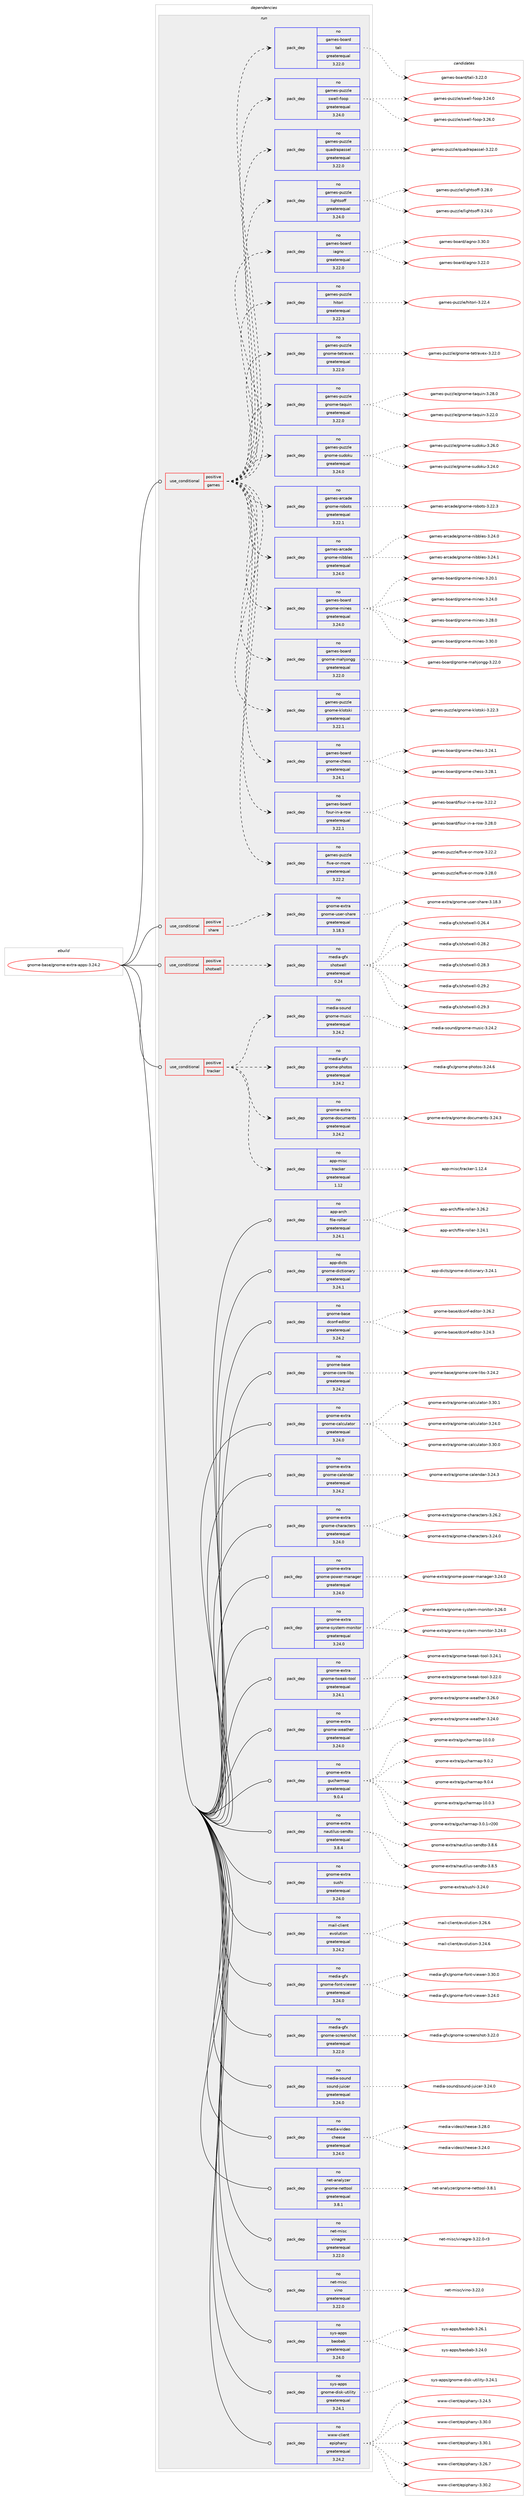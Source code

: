 digraph prolog {

# *************
# Graph options
# *************

newrank=true;
concentrate=true;
compound=true;
graph [rankdir=LR,fontname=Helvetica,fontsize=10,ranksep=1.5];#, ranksep=2.5, nodesep=0.2];
edge  [arrowhead=vee];
node  [fontname=Helvetica,fontsize=10];

# **********
# The ebuild
# **********

subgraph cluster_leftcol {
color=gray;
rank=same;
label=<<i>ebuild</i>>;
id [label="gnome-base/gnome-extra-apps-3.24.2", color=red, width=4, href="../gnome-base/gnome-extra-apps-3.24.2.svg"];
}

# ****************
# The dependencies
# ****************

subgraph cluster_midcol {
color=gray;
label=<<i>dependencies</i>>;
subgraph cluster_compile {
fillcolor="#eeeeee";
style=filled;
label=<<i>compile</i>>;
}
subgraph cluster_compileandrun {
fillcolor="#eeeeee";
style=filled;
label=<<i>compile and run</i>>;
}
subgraph cluster_run {
fillcolor="#eeeeee";
style=filled;
label=<<i>run</i>>;
subgraph cond564 {
dependency3950 [label=<<TABLE BORDER="0" CELLBORDER="1" CELLSPACING="0" CELLPADDING="4"><TR><TD ROWSPAN="3" CELLPADDING="10">use_conditional</TD></TR><TR><TD>positive</TD></TR><TR><TD>games</TD></TR></TABLE>>, shape=none, color=red];
subgraph pack3272 {
dependency3951 [label=<<TABLE BORDER="0" CELLBORDER="1" CELLSPACING="0" CELLPADDING="4" WIDTH="220"><TR><TD ROWSPAN="6" CELLPADDING="30">pack_dep</TD></TR><TR><TD WIDTH="110">no</TD></TR><TR><TD>games-puzzle</TD></TR><TR><TD>five-or-more</TD></TR><TR><TD>greaterequal</TD></TR><TR><TD>3.22.2</TD></TR></TABLE>>, shape=none, color=blue];
}
dependency3950:e -> dependency3951:w [weight=20,style="dashed",arrowhead="vee"];
subgraph pack3273 {
dependency3952 [label=<<TABLE BORDER="0" CELLBORDER="1" CELLSPACING="0" CELLPADDING="4" WIDTH="220"><TR><TD ROWSPAN="6" CELLPADDING="30">pack_dep</TD></TR><TR><TD WIDTH="110">no</TD></TR><TR><TD>games-board</TD></TR><TR><TD>four-in-a-row</TD></TR><TR><TD>greaterequal</TD></TR><TR><TD>3.22.1</TD></TR></TABLE>>, shape=none, color=blue];
}
dependency3950:e -> dependency3952:w [weight=20,style="dashed",arrowhead="vee"];
subgraph pack3274 {
dependency3953 [label=<<TABLE BORDER="0" CELLBORDER="1" CELLSPACING="0" CELLPADDING="4" WIDTH="220"><TR><TD ROWSPAN="6" CELLPADDING="30">pack_dep</TD></TR><TR><TD WIDTH="110">no</TD></TR><TR><TD>games-board</TD></TR><TR><TD>gnome-chess</TD></TR><TR><TD>greaterequal</TD></TR><TR><TD>3.24.1</TD></TR></TABLE>>, shape=none, color=blue];
}
dependency3950:e -> dependency3953:w [weight=20,style="dashed",arrowhead="vee"];
subgraph pack3275 {
dependency3954 [label=<<TABLE BORDER="0" CELLBORDER="1" CELLSPACING="0" CELLPADDING="4" WIDTH="220"><TR><TD ROWSPAN="6" CELLPADDING="30">pack_dep</TD></TR><TR><TD WIDTH="110">no</TD></TR><TR><TD>games-puzzle</TD></TR><TR><TD>gnome-klotski</TD></TR><TR><TD>greaterequal</TD></TR><TR><TD>3.22.1</TD></TR></TABLE>>, shape=none, color=blue];
}
dependency3950:e -> dependency3954:w [weight=20,style="dashed",arrowhead="vee"];
subgraph pack3276 {
dependency3955 [label=<<TABLE BORDER="0" CELLBORDER="1" CELLSPACING="0" CELLPADDING="4" WIDTH="220"><TR><TD ROWSPAN="6" CELLPADDING="30">pack_dep</TD></TR><TR><TD WIDTH="110">no</TD></TR><TR><TD>games-board</TD></TR><TR><TD>gnome-mahjongg</TD></TR><TR><TD>greaterequal</TD></TR><TR><TD>3.22.0</TD></TR></TABLE>>, shape=none, color=blue];
}
dependency3950:e -> dependency3955:w [weight=20,style="dashed",arrowhead="vee"];
subgraph pack3277 {
dependency3956 [label=<<TABLE BORDER="0" CELLBORDER="1" CELLSPACING="0" CELLPADDING="4" WIDTH="220"><TR><TD ROWSPAN="6" CELLPADDING="30">pack_dep</TD></TR><TR><TD WIDTH="110">no</TD></TR><TR><TD>games-board</TD></TR><TR><TD>gnome-mines</TD></TR><TR><TD>greaterequal</TD></TR><TR><TD>3.24.0</TD></TR></TABLE>>, shape=none, color=blue];
}
dependency3950:e -> dependency3956:w [weight=20,style="dashed",arrowhead="vee"];
subgraph pack3278 {
dependency3957 [label=<<TABLE BORDER="0" CELLBORDER="1" CELLSPACING="0" CELLPADDING="4" WIDTH="220"><TR><TD ROWSPAN="6" CELLPADDING="30">pack_dep</TD></TR><TR><TD WIDTH="110">no</TD></TR><TR><TD>games-arcade</TD></TR><TR><TD>gnome-nibbles</TD></TR><TR><TD>greaterequal</TD></TR><TR><TD>3.24.0</TD></TR></TABLE>>, shape=none, color=blue];
}
dependency3950:e -> dependency3957:w [weight=20,style="dashed",arrowhead="vee"];
subgraph pack3279 {
dependency3958 [label=<<TABLE BORDER="0" CELLBORDER="1" CELLSPACING="0" CELLPADDING="4" WIDTH="220"><TR><TD ROWSPAN="6" CELLPADDING="30">pack_dep</TD></TR><TR><TD WIDTH="110">no</TD></TR><TR><TD>games-arcade</TD></TR><TR><TD>gnome-robots</TD></TR><TR><TD>greaterequal</TD></TR><TR><TD>3.22.1</TD></TR></TABLE>>, shape=none, color=blue];
}
dependency3950:e -> dependency3958:w [weight=20,style="dashed",arrowhead="vee"];
subgraph pack3280 {
dependency3959 [label=<<TABLE BORDER="0" CELLBORDER="1" CELLSPACING="0" CELLPADDING="4" WIDTH="220"><TR><TD ROWSPAN="6" CELLPADDING="30">pack_dep</TD></TR><TR><TD WIDTH="110">no</TD></TR><TR><TD>games-puzzle</TD></TR><TR><TD>gnome-sudoku</TD></TR><TR><TD>greaterequal</TD></TR><TR><TD>3.24.0</TD></TR></TABLE>>, shape=none, color=blue];
}
dependency3950:e -> dependency3959:w [weight=20,style="dashed",arrowhead="vee"];
subgraph pack3281 {
dependency3960 [label=<<TABLE BORDER="0" CELLBORDER="1" CELLSPACING="0" CELLPADDING="4" WIDTH="220"><TR><TD ROWSPAN="6" CELLPADDING="30">pack_dep</TD></TR><TR><TD WIDTH="110">no</TD></TR><TR><TD>games-puzzle</TD></TR><TR><TD>gnome-taquin</TD></TR><TR><TD>greaterequal</TD></TR><TR><TD>3.22.0</TD></TR></TABLE>>, shape=none, color=blue];
}
dependency3950:e -> dependency3960:w [weight=20,style="dashed",arrowhead="vee"];
subgraph pack3282 {
dependency3961 [label=<<TABLE BORDER="0" CELLBORDER="1" CELLSPACING="0" CELLPADDING="4" WIDTH="220"><TR><TD ROWSPAN="6" CELLPADDING="30">pack_dep</TD></TR><TR><TD WIDTH="110">no</TD></TR><TR><TD>games-puzzle</TD></TR><TR><TD>gnome-tetravex</TD></TR><TR><TD>greaterequal</TD></TR><TR><TD>3.22.0</TD></TR></TABLE>>, shape=none, color=blue];
}
dependency3950:e -> dependency3961:w [weight=20,style="dashed",arrowhead="vee"];
subgraph pack3283 {
dependency3962 [label=<<TABLE BORDER="0" CELLBORDER="1" CELLSPACING="0" CELLPADDING="4" WIDTH="220"><TR><TD ROWSPAN="6" CELLPADDING="30">pack_dep</TD></TR><TR><TD WIDTH="110">no</TD></TR><TR><TD>games-puzzle</TD></TR><TR><TD>hitori</TD></TR><TR><TD>greaterequal</TD></TR><TR><TD>3.22.3</TD></TR></TABLE>>, shape=none, color=blue];
}
dependency3950:e -> dependency3962:w [weight=20,style="dashed",arrowhead="vee"];
subgraph pack3284 {
dependency3963 [label=<<TABLE BORDER="0" CELLBORDER="1" CELLSPACING="0" CELLPADDING="4" WIDTH="220"><TR><TD ROWSPAN="6" CELLPADDING="30">pack_dep</TD></TR><TR><TD WIDTH="110">no</TD></TR><TR><TD>games-board</TD></TR><TR><TD>iagno</TD></TR><TR><TD>greaterequal</TD></TR><TR><TD>3.22.0</TD></TR></TABLE>>, shape=none, color=blue];
}
dependency3950:e -> dependency3963:w [weight=20,style="dashed",arrowhead="vee"];
subgraph pack3285 {
dependency3964 [label=<<TABLE BORDER="0" CELLBORDER="1" CELLSPACING="0" CELLPADDING="4" WIDTH="220"><TR><TD ROWSPAN="6" CELLPADDING="30">pack_dep</TD></TR><TR><TD WIDTH="110">no</TD></TR><TR><TD>games-puzzle</TD></TR><TR><TD>lightsoff</TD></TR><TR><TD>greaterequal</TD></TR><TR><TD>3.24.0</TD></TR></TABLE>>, shape=none, color=blue];
}
dependency3950:e -> dependency3964:w [weight=20,style="dashed",arrowhead="vee"];
subgraph pack3286 {
dependency3965 [label=<<TABLE BORDER="0" CELLBORDER="1" CELLSPACING="0" CELLPADDING="4" WIDTH="220"><TR><TD ROWSPAN="6" CELLPADDING="30">pack_dep</TD></TR><TR><TD WIDTH="110">no</TD></TR><TR><TD>games-puzzle</TD></TR><TR><TD>quadrapassel</TD></TR><TR><TD>greaterequal</TD></TR><TR><TD>3.22.0</TD></TR></TABLE>>, shape=none, color=blue];
}
dependency3950:e -> dependency3965:w [weight=20,style="dashed",arrowhead="vee"];
subgraph pack3287 {
dependency3966 [label=<<TABLE BORDER="0" CELLBORDER="1" CELLSPACING="0" CELLPADDING="4" WIDTH="220"><TR><TD ROWSPAN="6" CELLPADDING="30">pack_dep</TD></TR><TR><TD WIDTH="110">no</TD></TR><TR><TD>games-puzzle</TD></TR><TR><TD>swell-foop</TD></TR><TR><TD>greaterequal</TD></TR><TR><TD>3.24.0</TD></TR></TABLE>>, shape=none, color=blue];
}
dependency3950:e -> dependency3966:w [weight=20,style="dashed",arrowhead="vee"];
subgraph pack3288 {
dependency3967 [label=<<TABLE BORDER="0" CELLBORDER="1" CELLSPACING="0" CELLPADDING="4" WIDTH="220"><TR><TD ROWSPAN="6" CELLPADDING="30">pack_dep</TD></TR><TR><TD WIDTH="110">no</TD></TR><TR><TD>games-board</TD></TR><TR><TD>tali</TD></TR><TR><TD>greaterequal</TD></TR><TR><TD>3.22.0</TD></TR></TABLE>>, shape=none, color=blue];
}
dependency3950:e -> dependency3967:w [weight=20,style="dashed",arrowhead="vee"];
}
id:e -> dependency3950:w [weight=20,style="solid",arrowhead="odot"];
subgraph cond565 {
dependency3968 [label=<<TABLE BORDER="0" CELLBORDER="1" CELLSPACING="0" CELLPADDING="4"><TR><TD ROWSPAN="3" CELLPADDING="10">use_conditional</TD></TR><TR><TD>positive</TD></TR><TR><TD>share</TD></TR></TABLE>>, shape=none, color=red];
subgraph pack3289 {
dependency3969 [label=<<TABLE BORDER="0" CELLBORDER="1" CELLSPACING="0" CELLPADDING="4" WIDTH="220"><TR><TD ROWSPAN="6" CELLPADDING="30">pack_dep</TD></TR><TR><TD WIDTH="110">no</TD></TR><TR><TD>gnome-extra</TD></TR><TR><TD>gnome-user-share</TD></TR><TR><TD>greaterequal</TD></TR><TR><TD>3.18.3</TD></TR></TABLE>>, shape=none, color=blue];
}
dependency3968:e -> dependency3969:w [weight=20,style="dashed",arrowhead="vee"];
}
id:e -> dependency3968:w [weight=20,style="solid",arrowhead="odot"];
subgraph cond566 {
dependency3970 [label=<<TABLE BORDER="0" CELLBORDER="1" CELLSPACING="0" CELLPADDING="4"><TR><TD ROWSPAN="3" CELLPADDING="10">use_conditional</TD></TR><TR><TD>positive</TD></TR><TR><TD>shotwell</TD></TR></TABLE>>, shape=none, color=red];
subgraph pack3290 {
dependency3971 [label=<<TABLE BORDER="0" CELLBORDER="1" CELLSPACING="0" CELLPADDING="4" WIDTH="220"><TR><TD ROWSPAN="6" CELLPADDING="30">pack_dep</TD></TR><TR><TD WIDTH="110">no</TD></TR><TR><TD>media-gfx</TD></TR><TR><TD>shotwell</TD></TR><TR><TD>greaterequal</TD></TR><TR><TD>0.24</TD></TR></TABLE>>, shape=none, color=blue];
}
dependency3970:e -> dependency3971:w [weight=20,style="dashed",arrowhead="vee"];
}
id:e -> dependency3970:w [weight=20,style="solid",arrowhead="odot"];
subgraph cond567 {
dependency3972 [label=<<TABLE BORDER="0" CELLBORDER="1" CELLSPACING="0" CELLPADDING="4"><TR><TD ROWSPAN="3" CELLPADDING="10">use_conditional</TD></TR><TR><TD>positive</TD></TR><TR><TD>tracker</TD></TR></TABLE>>, shape=none, color=red];
subgraph pack3291 {
dependency3973 [label=<<TABLE BORDER="0" CELLBORDER="1" CELLSPACING="0" CELLPADDING="4" WIDTH="220"><TR><TD ROWSPAN="6" CELLPADDING="30">pack_dep</TD></TR><TR><TD WIDTH="110">no</TD></TR><TR><TD>app-misc</TD></TR><TR><TD>tracker</TD></TR><TR><TD>greaterequal</TD></TR><TR><TD>1.12</TD></TR></TABLE>>, shape=none, color=blue];
}
dependency3972:e -> dependency3973:w [weight=20,style="dashed",arrowhead="vee"];
subgraph pack3292 {
dependency3974 [label=<<TABLE BORDER="0" CELLBORDER="1" CELLSPACING="0" CELLPADDING="4" WIDTH="220"><TR><TD ROWSPAN="6" CELLPADDING="30">pack_dep</TD></TR><TR><TD WIDTH="110">no</TD></TR><TR><TD>gnome-extra</TD></TR><TR><TD>gnome-documents</TD></TR><TR><TD>greaterequal</TD></TR><TR><TD>3.24.2</TD></TR></TABLE>>, shape=none, color=blue];
}
dependency3972:e -> dependency3974:w [weight=20,style="dashed",arrowhead="vee"];
subgraph pack3293 {
dependency3975 [label=<<TABLE BORDER="0" CELLBORDER="1" CELLSPACING="0" CELLPADDING="4" WIDTH="220"><TR><TD ROWSPAN="6" CELLPADDING="30">pack_dep</TD></TR><TR><TD WIDTH="110">no</TD></TR><TR><TD>media-gfx</TD></TR><TR><TD>gnome-photos</TD></TR><TR><TD>greaterequal</TD></TR><TR><TD>3.24.2</TD></TR></TABLE>>, shape=none, color=blue];
}
dependency3972:e -> dependency3975:w [weight=20,style="dashed",arrowhead="vee"];
subgraph pack3294 {
dependency3976 [label=<<TABLE BORDER="0" CELLBORDER="1" CELLSPACING="0" CELLPADDING="4" WIDTH="220"><TR><TD ROWSPAN="6" CELLPADDING="30">pack_dep</TD></TR><TR><TD WIDTH="110">no</TD></TR><TR><TD>media-sound</TD></TR><TR><TD>gnome-music</TD></TR><TR><TD>greaterequal</TD></TR><TR><TD>3.24.2</TD></TR></TABLE>>, shape=none, color=blue];
}
dependency3972:e -> dependency3976:w [weight=20,style="dashed",arrowhead="vee"];
}
id:e -> dependency3972:w [weight=20,style="solid",arrowhead="odot"];
subgraph pack3295 {
dependency3977 [label=<<TABLE BORDER="0" CELLBORDER="1" CELLSPACING="0" CELLPADDING="4" WIDTH="220"><TR><TD ROWSPAN="6" CELLPADDING="30">pack_dep</TD></TR><TR><TD WIDTH="110">no</TD></TR><TR><TD>app-arch</TD></TR><TR><TD>file-roller</TD></TR><TR><TD>greaterequal</TD></TR><TR><TD>3.24.1</TD></TR></TABLE>>, shape=none, color=blue];
}
id:e -> dependency3977:w [weight=20,style="solid",arrowhead="odot"];
subgraph pack3296 {
dependency3978 [label=<<TABLE BORDER="0" CELLBORDER="1" CELLSPACING="0" CELLPADDING="4" WIDTH="220"><TR><TD ROWSPAN="6" CELLPADDING="30">pack_dep</TD></TR><TR><TD WIDTH="110">no</TD></TR><TR><TD>app-dicts</TD></TR><TR><TD>gnome-dictionary</TD></TR><TR><TD>greaterequal</TD></TR><TR><TD>3.24.1</TD></TR></TABLE>>, shape=none, color=blue];
}
id:e -> dependency3978:w [weight=20,style="solid",arrowhead="odot"];
subgraph pack3297 {
dependency3979 [label=<<TABLE BORDER="0" CELLBORDER="1" CELLSPACING="0" CELLPADDING="4" WIDTH="220"><TR><TD ROWSPAN="6" CELLPADDING="30">pack_dep</TD></TR><TR><TD WIDTH="110">no</TD></TR><TR><TD>gnome-base</TD></TR><TR><TD>dconf-editor</TD></TR><TR><TD>greaterequal</TD></TR><TR><TD>3.24.2</TD></TR></TABLE>>, shape=none, color=blue];
}
id:e -> dependency3979:w [weight=20,style="solid",arrowhead="odot"];
subgraph pack3298 {
dependency3980 [label=<<TABLE BORDER="0" CELLBORDER="1" CELLSPACING="0" CELLPADDING="4" WIDTH="220"><TR><TD ROWSPAN="6" CELLPADDING="30">pack_dep</TD></TR><TR><TD WIDTH="110">no</TD></TR><TR><TD>gnome-base</TD></TR><TR><TD>gnome-core-libs</TD></TR><TR><TD>greaterequal</TD></TR><TR><TD>3.24.2</TD></TR></TABLE>>, shape=none, color=blue];
}
id:e -> dependency3980:w [weight=20,style="solid",arrowhead="odot"];
subgraph pack3299 {
dependency3981 [label=<<TABLE BORDER="0" CELLBORDER="1" CELLSPACING="0" CELLPADDING="4" WIDTH="220"><TR><TD ROWSPAN="6" CELLPADDING="30">pack_dep</TD></TR><TR><TD WIDTH="110">no</TD></TR><TR><TD>gnome-extra</TD></TR><TR><TD>gnome-calculator</TD></TR><TR><TD>greaterequal</TD></TR><TR><TD>3.24.0</TD></TR></TABLE>>, shape=none, color=blue];
}
id:e -> dependency3981:w [weight=20,style="solid",arrowhead="odot"];
subgraph pack3300 {
dependency3982 [label=<<TABLE BORDER="0" CELLBORDER="1" CELLSPACING="0" CELLPADDING="4" WIDTH="220"><TR><TD ROWSPAN="6" CELLPADDING="30">pack_dep</TD></TR><TR><TD WIDTH="110">no</TD></TR><TR><TD>gnome-extra</TD></TR><TR><TD>gnome-calendar</TD></TR><TR><TD>greaterequal</TD></TR><TR><TD>3.24.2</TD></TR></TABLE>>, shape=none, color=blue];
}
id:e -> dependency3982:w [weight=20,style="solid",arrowhead="odot"];
subgraph pack3301 {
dependency3983 [label=<<TABLE BORDER="0" CELLBORDER="1" CELLSPACING="0" CELLPADDING="4" WIDTH="220"><TR><TD ROWSPAN="6" CELLPADDING="30">pack_dep</TD></TR><TR><TD WIDTH="110">no</TD></TR><TR><TD>gnome-extra</TD></TR><TR><TD>gnome-characters</TD></TR><TR><TD>greaterequal</TD></TR><TR><TD>3.24.0</TD></TR></TABLE>>, shape=none, color=blue];
}
id:e -> dependency3983:w [weight=20,style="solid",arrowhead="odot"];
subgraph pack3302 {
dependency3984 [label=<<TABLE BORDER="0" CELLBORDER="1" CELLSPACING="0" CELLPADDING="4" WIDTH="220"><TR><TD ROWSPAN="6" CELLPADDING="30">pack_dep</TD></TR><TR><TD WIDTH="110">no</TD></TR><TR><TD>gnome-extra</TD></TR><TR><TD>gnome-power-manager</TD></TR><TR><TD>greaterequal</TD></TR><TR><TD>3.24.0</TD></TR></TABLE>>, shape=none, color=blue];
}
id:e -> dependency3984:w [weight=20,style="solid",arrowhead="odot"];
subgraph pack3303 {
dependency3985 [label=<<TABLE BORDER="0" CELLBORDER="1" CELLSPACING="0" CELLPADDING="4" WIDTH="220"><TR><TD ROWSPAN="6" CELLPADDING="30">pack_dep</TD></TR><TR><TD WIDTH="110">no</TD></TR><TR><TD>gnome-extra</TD></TR><TR><TD>gnome-system-monitor</TD></TR><TR><TD>greaterequal</TD></TR><TR><TD>3.24.0</TD></TR></TABLE>>, shape=none, color=blue];
}
id:e -> dependency3985:w [weight=20,style="solid",arrowhead="odot"];
subgraph pack3304 {
dependency3986 [label=<<TABLE BORDER="0" CELLBORDER="1" CELLSPACING="0" CELLPADDING="4" WIDTH="220"><TR><TD ROWSPAN="6" CELLPADDING="30">pack_dep</TD></TR><TR><TD WIDTH="110">no</TD></TR><TR><TD>gnome-extra</TD></TR><TR><TD>gnome-tweak-tool</TD></TR><TR><TD>greaterequal</TD></TR><TR><TD>3.24.1</TD></TR></TABLE>>, shape=none, color=blue];
}
id:e -> dependency3986:w [weight=20,style="solid",arrowhead="odot"];
subgraph pack3305 {
dependency3987 [label=<<TABLE BORDER="0" CELLBORDER="1" CELLSPACING="0" CELLPADDING="4" WIDTH="220"><TR><TD ROWSPAN="6" CELLPADDING="30">pack_dep</TD></TR><TR><TD WIDTH="110">no</TD></TR><TR><TD>gnome-extra</TD></TR><TR><TD>gnome-weather</TD></TR><TR><TD>greaterequal</TD></TR><TR><TD>3.24.0</TD></TR></TABLE>>, shape=none, color=blue];
}
id:e -> dependency3987:w [weight=20,style="solid",arrowhead="odot"];
subgraph pack3306 {
dependency3988 [label=<<TABLE BORDER="0" CELLBORDER="1" CELLSPACING="0" CELLPADDING="4" WIDTH="220"><TR><TD ROWSPAN="6" CELLPADDING="30">pack_dep</TD></TR><TR><TD WIDTH="110">no</TD></TR><TR><TD>gnome-extra</TD></TR><TR><TD>gucharmap</TD></TR><TR><TD>greaterequal</TD></TR><TR><TD>9.0.4</TD></TR></TABLE>>, shape=none, color=blue];
}
id:e -> dependency3988:w [weight=20,style="solid",arrowhead="odot"];
subgraph pack3307 {
dependency3989 [label=<<TABLE BORDER="0" CELLBORDER="1" CELLSPACING="0" CELLPADDING="4" WIDTH="220"><TR><TD ROWSPAN="6" CELLPADDING="30">pack_dep</TD></TR><TR><TD WIDTH="110">no</TD></TR><TR><TD>gnome-extra</TD></TR><TR><TD>nautilus-sendto</TD></TR><TR><TD>greaterequal</TD></TR><TR><TD>3.8.4</TD></TR></TABLE>>, shape=none, color=blue];
}
id:e -> dependency3989:w [weight=20,style="solid",arrowhead="odot"];
subgraph pack3308 {
dependency3990 [label=<<TABLE BORDER="0" CELLBORDER="1" CELLSPACING="0" CELLPADDING="4" WIDTH="220"><TR><TD ROWSPAN="6" CELLPADDING="30">pack_dep</TD></TR><TR><TD WIDTH="110">no</TD></TR><TR><TD>gnome-extra</TD></TR><TR><TD>sushi</TD></TR><TR><TD>greaterequal</TD></TR><TR><TD>3.24.0</TD></TR></TABLE>>, shape=none, color=blue];
}
id:e -> dependency3990:w [weight=20,style="solid",arrowhead="odot"];
subgraph pack3309 {
dependency3991 [label=<<TABLE BORDER="0" CELLBORDER="1" CELLSPACING="0" CELLPADDING="4" WIDTH="220"><TR><TD ROWSPAN="6" CELLPADDING="30">pack_dep</TD></TR><TR><TD WIDTH="110">no</TD></TR><TR><TD>mail-client</TD></TR><TR><TD>evolution</TD></TR><TR><TD>greaterequal</TD></TR><TR><TD>3.24.2</TD></TR></TABLE>>, shape=none, color=blue];
}
id:e -> dependency3991:w [weight=20,style="solid",arrowhead="odot"];
subgraph pack3310 {
dependency3992 [label=<<TABLE BORDER="0" CELLBORDER="1" CELLSPACING="0" CELLPADDING="4" WIDTH="220"><TR><TD ROWSPAN="6" CELLPADDING="30">pack_dep</TD></TR><TR><TD WIDTH="110">no</TD></TR><TR><TD>media-gfx</TD></TR><TR><TD>gnome-font-viewer</TD></TR><TR><TD>greaterequal</TD></TR><TR><TD>3.24.0</TD></TR></TABLE>>, shape=none, color=blue];
}
id:e -> dependency3992:w [weight=20,style="solid",arrowhead="odot"];
subgraph pack3311 {
dependency3993 [label=<<TABLE BORDER="0" CELLBORDER="1" CELLSPACING="0" CELLPADDING="4" WIDTH="220"><TR><TD ROWSPAN="6" CELLPADDING="30">pack_dep</TD></TR><TR><TD WIDTH="110">no</TD></TR><TR><TD>media-gfx</TD></TR><TR><TD>gnome-screenshot</TD></TR><TR><TD>greaterequal</TD></TR><TR><TD>3.22.0</TD></TR></TABLE>>, shape=none, color=blue];
}
id:e -> dependency3993:w [weight=20,style="solid",arrowhead="odot"];
subgraph pack3312 {
dependency3994 [label=<<TABLE BORDER="0" CELLBORDER="1" CELLSPACING="0" CELLPADDING="4" WIDTH="220"><TR><TD ROWSPAN="6" CELLPADDING="30">pack_dep</TD></TR><TR><TD WIDTH="110">no</TD></TR><TR><TD>media-sound</TD></TR><TR><TD>sound-juicer</TD></TR><TR><TD>greaterequal</TD></TR><TR><TD>3.24.0</TD></TR></TABLE>>, shape=none, color=blue];
}
id:e -> dependency3994:w [weight=20,style="solid",arrowhead="odot"];
subgraph pack3313 {
dependency3995 [label=<<TABLE BORDER="0" CELLBORDER="1" CELLSPACING="0" CELLPADDING="4" WIDTH="220"><TR><TD ROWSPAN="6" CELLPADDING="30">pack_dep</TD></TR><TR><TD WIDTH="110">no</TD></TR><TR><TD>media-video</TD></TR><TR><TD>cheese</TD></TR><TR><TD>greaterequal</TD></TR><TR><TD>3.24.0</TD></TR></TABLE>>, shape=none, color=blue];
}
id:e -> dependency3995:w [weight=20,style="solid",arrowhead="odot"];
subgraph pack3314 {
dependency3996 [label=<<TABLE BORDER="0" CELLBORDER="1" CELLSPACING="0" CELLPADDING="4" WIDTH="220"><TR><TD ROWSPAN="6" CELLPADDING="30">pack_dep</TD></TR><TR><TD WIDTH="110">no</TD></TR><TR><TD>net-analyzer</TD></TR><TR><TD>gnome-nettool</TD></TR><TR><TD>greaterequal</TD></TR><TR><TD>3.8.1</TD></TR></TABLE>>, shape=none, color=blue];
}
id:e -> dependency3996:w [weight=20,style="solid",arrowhead="odot"];
subgraph pack3315 {
dependency3997 [label=<<TABLE BORDER="0" CELLBORDER="1" CELLSPACING="0" CELLPADDING="4" WIDTH="220"><TR><TD ROWSPAN="6" CELLPADDING="30">pack_dep</TD></TR><TR><TD WIDTH="110">no</TD></TR><TR><TD>net-misc</TD></TR><TR><TD>vinagre</TD></TR><TR><TD>greaterequal</TD></TR><TR><TD>3.22.0</TD></TR></TABLE>>, shape=none, color=blue];
}
id:e -> dependency3997:w [weight=20,style="solid",arrowhead="odot"];
subgraph pack3316 {
dependency3998 [label=<<TABLE BORDER="0" CELLBORDER="1" CELLSPACING="0" CELLPADDING="4" WIDTH="220"><TR><TD ROWSPAN="6" CELLPADDING="30">pack_dep</TD></TR><TR><TD WIDTH="110">no</TD></TR><TR><TD>net-misc</TD></TR><TR><TD>vino</TD></TR><TR><TD>greaterequal</TD></TR><TR><TD>3.22.0</TD></TR></TABLE>>, shape=none, color=blue];
}
id:e -> dependency3998:w [weight=20,style="solid",arrowhead="odot"];
subgraph pack3317 {
dependency3999 [label=<<TABLE BORDER="0" CELLBORDER="1" CELLSPACING="0" CELLPADDING="4" WIDTH="220"><TR><TD ROWSPAN="6" CELLPADDING="30">pack_dep</TD></TR><TR><TD WIDTH="110">no</TD></TR><TR><TD>sys-apps</TD></TR><TR><TD>baobab</TD></TR><TR><TD>greaterequal</TD></TR><TR><TD>3.24.0</TD></TR></TABLE>>, shape=none, color=blue];
}
id:e -> dependency3999:w [weight=20,style="solid",arrowhead="odot"];
subgraph pack3318 {
dependency4000 [label=<<TABLE BORDER="0" CELLBORDER="1" CELLSPACING="0" CELLPADDING="4" WIDTH="220"><TR><TD ROWSPAN="6" CELLPADDING="30">pack_dep</TD></TR><TR><TD WIDTH="110">no</TD></TR><TR><TD>sys-apps</TD></TR><TR><TD>gnome-disk-utility</TD></TR><TR><TD>greaterequal</TD></TR><TR><TD>3.24.1</TD></TR></TABLE>>, shape=none, color=blue];
}
id:e -> dependency4000:w [weight=20,style="solid",arrowhead="odot"];
subgraph pack3319 {
dependency4001 [label=<<TABLE BORDER="0" CELLBORDER="1" CELLSPACING="0" CELLPADDING="4" WIDTH="220"><TR><TD ROWSPAN="6" CELLPADDING="30">pack_dep</TD></TR><TR><TD WIDTH="110">no</TD></TR><TR><TD>www-client</TD></TR><TR><TD>epiphany</TD></TR><TR><TD>greaterequal</TD></TR><TR><TD>3.24.2</TD></TR></TABLE>>, shape=none, color=blue];
}
id:e -> dependency4001:w [weight=20,style="solid",arrowhead="odot"];
}
}

# **************
# The candidates
# **************

subgraph cluster_choices {
rank=same;
color=gray;
label=<<i>candidates</i>>;

subgraph choice3272 {
color=black;
nodesep=1;
choice103971091011154511211712212210810147102105118101451111144510911111410145514650504650 [label="games-puzzle/five-or-more-3.22.2", color=red, width=4,href="../games-puzzle/five-or-more-3.22.2.svg"];
choice103971091011154511211712212210810147102105118101451111144510911111410145514650564648 [label="games-puzzle/five-or-more-3.28.0", color=red, width=4,href="../games-puzzle/five-or-more-3.28.0.svg"];
dependency3951:e -> choice103971091011154511211712212210810147102105118101451111144510911111410145514650504650:w [style=dotted,weight="100"];
dependency3951:e -> choice103971091011154511211712212210810147102105118101451111144510911111410145514650564648:w [style=dotted,weight="100"];
}
subgraph choice3273 {
color=black;
nodesep=1;
choice10397109101115459811197114100471021111171144510511045974511411111945514650504650 [label="games-board/four-in-a-row-3.22.2", color=red, width=4,href="../games-board/four-in-a-row-3.22.2.svg"];
choice10397109101115459811197114100471021111171144510511045974511411111945514650564648 [label="games-board/four-in-a-row-3.28.0", color=red, width=4,href="../games-board/four-in-a-row-3.28.0.svg"];
dependency3952:e -> choice10397109101115459811197114100471021111171144510511045974511411111945514650504650:w [style=dotted,weight="100"];
dependency3952:e -> choice10397109101115459811197114100471021111171144510511045974511411111945514650564648:w [style=dotted,weight="100"];
}
subgraph choice3274 {
color=black;
nodesep=1;
choice1039710910111545981119711410047103110111109101459910410111511545514650524649 [label="games-board/gnome-chess-3.24.1", color=red, width=4,href="../games-board/gnome-chess-3.24.1.svg"];
choice1039710910111545981119711410047103110111109101459910410111511545514650564649 [label="games-board/gnome-chess-3.28.1", color=red, width=4,href="../games-board/gnome-chess-3.28.1.svg"];
dependency3953:e -> choice1039710910111545981119711410047103110111109101459910410111511545514650524649:w [style=dotted,weight="100"];
dependency3953:e -> choice1039710910111545981119711410047103110111109101459910410111511545514650564649:w [style=dotted,weight="100"];
}
subgraph choice3275 {
color=black;
nodesep=1;
choice1039710910111545112117122122108101471031101111091014510710811111611510710545514650504651 [label="games-puzzle/gnome-klotski-3.22.3", color=red, width=4,href="../games-puzzle/gnome-klotski-3.22.3.svg"];
dependency3954:e -> choice1039710910111545112117122122108101471031101111091014510710811111611510710545514650504651:w [style=dotted,weight="100"];
}
subgraph choice3276 {
color=black;
nodesep=1;
choice1039710910111545981119711410047103110111109101451099710410611111010310345514650504648 [label="games-board/gnome-mahjongg-3.22.0", color=red, width=4,href="../games-board/gnome-mahjongg-3.22.0.svg"];
dependency3955:e -> choice1039710910111545981119711410047103110111109101451099710410611111010310345514650504648:w [style=dotted,weight="100"];
}
subgraph choice3277 {
color=black;
nodesep=1;
choice10397109101115459811197114100471031101111091014510910511010111545514650484649 [label="games-board/gnome-mines-3.20.1", color=red, width=4,href="../games-board/gnome-mines-3.20.1.svg"];
choice10397109101115459811197114100471031101111091014510910511010111545514650524648 [label="games-board/gnome-mines-3.24.0", color=red, width=4,href="../games-board/gnome-mines-3.24.0.svg"];
choice10397109101115459811197114100471031101111091014510910511010111545514650564648 [label="games-board/gnome-mines-3.28.0", color=red, width=4,href="../games-board/gnome-mines-3.28.0.svg"];
choice10397109101115459811197114100471031101111091014510910511010111545514651484648 [label="games-board/gnome-mines-3.30.0", color=red, width=4,href="../games-board/gnome-mines-3.30.0.svg"];
dependency3956:e -> choice10397109101115459811197114100471031101111091014510910511010111545514650484649:w [style=dotted,weight="100"];
dependency3956:e -> choice10397109101115459811197114100471031101111091014510910511010111545514650524648:w [style=dotted,weight="100"];
dependency3956:e -> choice10397109101115459811197114100471031101111091014510910511010111545514650564648:w [style=dotted,weight="100"];
dependency3956:e -> choice10397109101115459811197114100471031101111091014510910511010111545514651484648:w [style=dotted,weight="100"];
}
subgraph choice3278 {
color=black;
nodesep=1;
choice10397109101115459711499971001014710311011110910145110105989810810111545514650524648 [label="games-arcade/gnome-nibbles-3.24.0", color=red, width=4,href="../games-arcade/gnome-nibbles-3.24.0.svg"];
choice10397109101115459711499971001014710311011110910145110105989810810111545514650524649 [label="games-arcade/gnome-nibbles-3.24.1", color=red, width=4,href="../games-arcade/gnome-nibbles-3.24.1.svg"];
dependency3957:e -> choice10397109101115459711499971001014710311011110910145110105989810810111545514650524648:w [style=dotted,weight="100"];
dependency3957:e -> choice10397109101115459711499971001014710311011110910145110105989810810111545514650524649:w [style=dotted,weight="100"];
}
subgraph choice3279 {
color=black;
nodesep=1;
choice103971091011154597114999710010147103110111109101451141119811111611545514650504651 [label="games-arcade/gnome-robots-3.22.3", color=red, width=4,href="../games-arcade/gnome-robots-3.22.3.svg"];
dependency3958:e -> choice103971091011154597114999710010147103110111109101451141119811111611545514650504651:w [style=dotted,weight="100"];
}
subgraph choice3280 {
color=black;
nodesep=1;
choice1039710910111545112117122122108101471031101111091014511511710011110711745514650524648 [label="games-puzzle/gnome-sudoku-3.24.0", color=red, width=4,href="../games-puzzle/gnome-sudoku-3.24.0.svg"];
choice1039710910111545112117122122108101471031101111091014511511710011110711745514650544648 [label="games-puzzle/gnome-sudoku-3.26.0", color=red, width=4,href="../games-puzzle/gnome-sudoku-3.26.0.svg"];
dependency3959:e -> choice1039710910111545112117122122108101471031101111091014511511710011110711745514650524648:w [style=dotted,weight="100"];
dependency3959:e -> choice1039710910111545112117122122108101471031101111091014511511710011110711745514650544648:w [style=dotted,weight="100"];
}
subgraph choice3281 {
color=black;
nodesep=1;
choice103971091011154511211712212210810147103110111109101451169711311710511045514650504648 [label="games-puzzle/gnome-taquin-3.22.0", color=red, width=4,href="../games-puzzle/gnome-taquin-3.22.0.svg"];
choice103971091011154511211712212210810147103110111109101451169711311710511045514650564648 [label="games-puzzle/gnome-taquin-3.28.0", color=red, width=4,href="../games-puzzle/gnome-taquin-3.28.0.svg"];
dependency3960:e -> choice103971091011154511211712212210810147103110111109101451169711311710511045514650504648:w [style=dotted,weight="100"];
dependency3960:e -> choice103971091011154511211712212210810147103110111109101451169711311710511045514650564648:w [style=dotted,weight="100"];
}
subgraph choice3282 {
color=black;
nodesep=1;
choice103971091011154511211712212210810147103110111109101451161011161149711810112045514650504648 [label="games-puzzle/gnome-tetravex-3.22.0", color=red, width=4,href="../games-puzzle/gnome-tetravex-3.22.0.svg"];
dependency3961:e -> choice103971091011154511211712212210810147103110111109101451161011161149711810112045514650504648:w [style=dotted,weight="100"];
}
subgraph choice3283 {
color=black;
nodesep=1;
choice10397109101115451121171221221081014710410511611111410545514650504652 [label="games-puzzle/hitori-3.22.4", color=red, width=4,href="../games-puzzle/hitori-3.22.4.svg"];
dependency3962:e -> choice10397109101115451121171221221081014710410511611111410545514650504652:w [style=dotted,weight="100"];
}
subgraph choice3284 {
color=black;
nodesep=1;
choice10397109101115459811197114100471059710311011145514650504648 [label="games-board/iagno-3.22.0", color=red, width=4,href="../games-board/iagno-3.22.0.svg"];
choice10397109101115459811197114100471059710311011145514651484648 [label="games-board/iagno-3.30.0", color=red, width=4,href="../games-board/iagno-3.30.0.svg"];
dependency3963:e -> choice10397109101115459811197114100471059710311011145514650504648:w [style=dotted,weight="100"];
dependency3963:e -> choice10397109101115459811197114100471059710311011145514651484648:w [style=dotted,weight="100"];
}
subgraph choice3285 {
color=black;
nodesep=1;
choice10397109101115451121171221221081014710810510310411611511110210245514650524648 [label="games-puzzle/lightsoff-3.24.0", color=red, width=4,href="../games-puzzle/lightsoff-3.24.0.svg"];
choice10397109101115451121171221221081014710810510310411611511110210245514650564648 [label="games-puzzle/lightsoff-3.28.0", color=red, width=4,href="../games-puzzle/lightsoff-3.28.0.svg"];
dependency3964:e -> choice10397109101115451121171221221081014710810510310411611511110210245514650524648:w [style=dotted,weight="100"];
dependency3964:e -> choice10397109101115451121171221221081014710810510310411611511110210245514650564648:w [style=dotted,weight="100"];
}
subgraph choice3286 {
color=black;
nodesep=1;
choice10397109101115451121171221221081014711311797100114971129711511510110845514650504648 [label="games-puzzle/quadrapassel-3.22.0", color=red, width=4,href="../games-puzzle/quadrapassel-3.22.0.svg"];
dependency3965:e -> choice10397109101115451121171221221081014711311797100114971129711511510110845514650504648:w [style=dotted,weight="100"];
}
subgraph choice3287 {
color=black;
nodesep=1;
choice1039710910111545112117122122108101471151191011081084510211111111245514650524648 [label="games-puzzle/swell-foop-3.24.0", color=red, width=4,href="../games-puzzle/swell-foop-3.24.0.svg"];
choice1039710910111545112117122122108101471151191011081084510211111111245514650544648 [label="games-puzzle/swell-foop-3.26.0", color=red, width=4,href="../games-puzzle/swell-foop-3.26.0.svg"];
dependency3966:e -> choice1039710910111545112117122122108101471151191011081084510211111111245514650524648:w [style=dotted,weight="100"];
dependency3966:e -> choice1039710910111545112117122122108101471151191011081084510211111111245514650544648:w [style=dotted,weight="100"];
}
subgraph choice3288 {
color=black;
nodesep=1;
choice10397109101115459811197114100471169710810545514650504648 [label="games-board/tali-3.22.0", color=red, width=4,href="../games-board/tali-3.22.0.svg"];
dependency3967:e -> choice10397109101115459811197114100471169710810545514650504648:w [style=dotted,weight="100"];
}
subgraph choice3289 {
color=black;
nodesep=1;
choice10311011110910145101120116114974710311011110910145117115101114451151049711410145514649564651 [label="gnome-extra/gnome-user-share-3.18.3", color=red, width=4,href="../gnome-extra/gnome-user-share-3.18.3.svg"];
dependency3969:e -> choice10311011110910145101120116114974710311011110910145117115101114451151049711410145514649564651:w [style=dotted,weight="100"];
}
subgraph choice3290 {
color=black;
nodesep=1;
choice10910110010597451031021204711510411111611910110810845484650544652 [label="media-gfx/shotwell-0.26.4", color=red, width=4,href="../media-gfx/shotwell-0.26.4.svg"];
choice10910110010597451031021204711510411111611910110810845484650564650 [label="media-gfx/shotwell-0.28.2", color=red, width=4,href="../media-gfx/shotwell-0.28.2.svg"];
choice10910110010597451031021204711510411111611910110810845484650564651 [label="media-gfx/shotwell-0.28.3", color=red, width=4,href="../media-gfx/shotwell-0.28.3.svg"];
choice10910110010597451031021204711510411111611910110810845484650574650 [label="media-gfx/shotwell-0.29.2", color=red, width=4,href="../media-gfx/shotwell-0.29.2.svg"];
choice10910110010597451031021204711510411111611910110810845484650574651 [label="media-gfx/shotwell-0.29.3", color=red, width=4,href="../media-gfx/shotwell-0.29.3.svg"];
dependency3971:e -> choice10910110010597451031021204711510411111611910110810845484650544652:w [style=dotted,weight="100"];
dependency3971:e -> choice10910110010597451031021204711510411111611910110810845484650564650:w [style=dotted,weight="100"];
dependency3971:e -> choice10910110010597451031021204711510411111611910110810845484650564651:w [style=dotted,weight="100"];
dependency3971:e -> choice10910110010597451031021204711510411111611910110810845484650574650:w [style=dotted,weight="100"];
dependency3971:e -> choice10910110010597451031021204711510411111611910110810845484650574651:w [style=dotted,weight="100"];
}
subgraph choice3291 {
color=black;
nodesep=1;
choice97112112451091051159947116114979910710111445494649504652 [label="app-misc/tracker-1.12.4", color=red, width=4,href="../app-misc/tracker-1.12.4.svg"];
dependency3973:e -> choice97112112451091051159947116114979910710111445494649504652:w [style=dotted,weight="100"];
}
subgraph choice3292 {
color=black;
nodesep=1;
choice103110111109101451011201161149747103110111109101451001119911710910111011611545514650524651 [label="gnome-extra/gnome-documents-3.24.3", color=red, width=4,href="../gnome-extra/gnome-documents-3.24.3.svg"];
dependency3974:e -> choice103110111109101451011201161149747103110111109101451001119911710910111011611545514650524651:w [style=dotted,weight="100"];
}
subgraph choice3293 {
color=black;
nodesep=1;
choice1091011001059745103102120471031101111091014511210411111611111545514650524654 [label="media-gfx/gnome-photos-3.24.6", color=red, width=4,href="../media-gfx/gnome-photos-3.24.6.svg"];
dependency3975:e -> choice1091011001059745103102120471031101111091014511210411111611111545514650524654:w [style=dotted,weight="100"];
}
subgraph choice3294 {
color=black;
nodesep=1;
choice109101100105974511511111711010047103110111109101451091171151059945514650524650 [label="media-sound/gnome-music-3.24.2", color=red, width=4,href="../media-sound/gnome-music-3.24.2.svg"];
dependency3976:e -> choice109101100105974511511111711010047103110111109101451091171151059945514650524650:w [style=dotted,weight="100"];
}
subgraph choice3295 {
color=black;
nodesep=1;
choice97112112459711499104471021051081014511411110810810111445514650524649 [label="app-arch/file-roller-3.24.1", color=red, width=4,href="../app-arch/file-roller-3.24.1.svg"];
choice97112112459711499104471021051081014511411110810810111445514650544650 [label="app-arch/file-roller-3.26.2", color=red, width=4,href="../app-arch/file-roller-3.26.2.svg"];
dependency3977:e -> choice97112112459711499104471021051081014511411110810810111445514650524649:w [style=dotted,weight="100"];
dependency3977:e -> choice97112112459711499104471021051081014511411110810810111445514650544650:w [style=dotted,weight="100"];
}
subgraph choice3296 {
color=black;
nodesep=1;
choice9711211245100105991161154710311011110910145100105991161051111109711412145514650524649 [label="app-dicts/gnome-dictionary-3.24.1", color=red, width=4,href="../app-dicts/gnome-dictionary-3.24.1.svg"];
dependency3978:e -> choice9711211245100105991161154710311011110910145100105991161051111109711412145514650524649:w [style=dotted,weight="100"];
}
subgraph choice3297 {
color=black;
nodesep=1;
choice10311011110910145989711510147100991111101024510110010511611111445514650524651 [label="gnome-base/dconf-editor-3.24.3", color=red, width=4,href="../gnome-base/dconf-editor-3.24.3.svg"];
choice10311011110910145989711510147100991111101024510110010511611111445514650544650 [label="gnome-base/dconf-editor-3.26.2", color=red, width=4,href="../gnome-base/dconf-editor-3.26.2.svg"];
dependency3979:e -> choice10311011110910145989711510147100991111101024510110010511611111445514650524651:w [style=dotted,weight="100"];
dependency3979:e -> choice10311011110910145989711510147100991111101024510110010511611111445514650544650:w [style=dotted,weight="100"];
}
subgraph choice3298 {
color=black;
nodesep=1;
choice103110111109101459897115101471031101111091014599111114101451081059811545514650524650 [label="gnome-base/gnome-core-libs-3.24.2", color=red, width=4,href="../gnome-base/gnome-core-libs-3.24.2.svg"];
dependency3980:e -> choice103110111109101459897115101471031101111091014599111114101451081059811545514650524650:w [style=dotted,weight="100"];
}
subgraph choice3299 {
color=black;
nodesep=1;
choice103110111109101451011201161149747103110111109101459997108991171089711611111445514650524648 [label="gnome-extra/gnome-calculator-3.24.0", color=red, width=4,href="../gnome-extra/gnome-calculator-3.24.0.svg"];
choice103110111109101451011201161149747103110111109101459997108991171089711611111445514651484648 [label="gnome-extra/gnome-calculator-3.30.0", color=red, width=4,href="../gnome-extra/gnome-calculator-3.30.0.svg"];
choice103110111109101451011201161149747103110111109101459997108991171089711611111445514651484649 [label="gnome-extra/gnome-calculator-3.30.1", color=red, width=4,href="../gnome-extra/gnome-calculator-3.30.1.svg"];
dependency3981:e -> choice103110111109101451011201161149747103110111109101459997108991171089711611111445514650524648:w [style=dotted,weight="100"];
dependency3981:e -> choice103110111109101451011201161149747103110111109101459997108991171089711611111445514651484648:w [style=dotted,weight="100"];
dependency3981:e -> choice103110111109101451011201161149747103110111109101459997108991171089711611111445514651484649:w [style=dotted,weight="100"];
}
subgraph choice3300 {
color=black;
nodesep=1;
choice1031101111091014510112011611497471031101111091014599971081011101009711445514650524651 [label="gnome-extra/gnome-calendar-3.24.3", color=red, width=4,href="../gnome-extra/gnome-calendar-3.24.3.svg"];
dependency3982:e -> choice1031101111091014510112011611497471031101111091014599971081011101009711445514650524651:w [style=dotted,weight="100"];
}
subgraph choice3301 {
color=black;
nodesep=1;
choice103110111109101451011201161149747103110111109101459910497114979911610111411545514650524648 [label="gnome-extra/gnome-characters-3.24.0", color=red, width=4,href="../gnome-extra/gnome-characters-3.24.0.svg"];
choice103110111109101451011201161149747103110111109101459910497114979911610111411545514650544650 [label="gnome-extra/gnome-characters-3.26.2", color=red, width=4,href="../gnome-extra/gnome-characters-3.26.2.svg"];
dependency3983:e -> choice103110111109101451011201161149747103110111109101459910497114979911610111411545514650524648:w [style=dotted,weight="100"];
dependency3983:e -> choice103110111109101451011201161149747103110111109101459910497114979911610111411545514650544650:w [style=dotted,weight="100"];
}
subgraph choice3302 {
color=black;
nodesep=1;
choice1031101111091014510112011611497471031101111091014511211111910111445109971109710310111445514650524648 [label="gnome-extra/gnome-power-manager-3.24.0", color=red, width=4,href="../gnome-extra/gnome-power-manager-3.24.0.svg"];
dependency3984:e -> choice1031101111091014510112011611497471031101111091014511211111910111445109971109710310111445514650524648:w [style=dotted,weight="100"];
}
subgraph choice3303 {
color=black;
nodesep=1;
choice103110111109101451011201161149747103110111109101451151211151161011094510911111010511611111445514650524648 [label="gnome-extra/gnome-system-monitor-3.24.0", color=red, width=4,href="../gnome-extra/gnome-system-monitor-3.24.0.svg"];
choice103110111109101451011201161149747103110111109101451151211151161011094510911111010511611111445514650544648 [label="gnome-extra/gnome-system-monitor-3.26.0", color=red, width=4,href="../gnome-extra/gnome-system-monitor-3.26.0.svg"];
dependency3985:e -> choice103110111109101451011201161149747103110111109101451151211151161011094510911111010511611111445514650524648:w [style=dotted,weight="100"];
dependency3985:e -> choice103110111109101451011201161149747103110111109101451151211151161011094510911111010511611111445514650544648:w [style=dotted,weight="100"];
}
subgraph choice3304 {
color=black;
nodesep=1;
choice10311011110910145101120116114974710311011110910145116119101971074511611111110845514650504648 [label="gnome-extra/gnome-tweak-tool-3.22.0", color=red, width=4,href="../gnome-extra/gnome-tweak-tool-3.22.0.svg"];
choice10311011110910145101120116114974710311011110910145116119101971074511611111110845514650524649 [label="gnome-extra/gnome-tweak-tool-3.24.1", color=red, width=4,href="../gnome-extra/gnome-tweak-tool-3.24.1.svg"];
dependency3986:e -> choice10311011110910145101120116114974710311011110910145116119101971074511611111110845514650504648:w [style=dotted,weight="100"];
dependency3986:e -> choice10311011110910145101120116114974710311011110910145116119101971074511611111110845514650524649:w [style=dotted,weight="100"];
}
subgraph choice3305 {
color=black;
nodesep=1;
choice103110111109101451011201161149747103110111109101451191019711610410111445514650524648 [label="gnome-extra/gnome-weather-3.24.0", color=red, width=4,href="../gnome-extra/gnome-weather-3.24.0.svg"];
choice103110111109101451011201161149747103110111109101451191019711610410111445514650544648 [label="gnome-extra/gnome-weather-3.26.0", color=red, width=4,href="../gnome-extra/gnome-weather-3.26.0.svg"];
dependency3987:e -> choice103110111109101451011201161149747103110111109101451191019711610410111445514650524648:w [style=dotted,weight="100"];
dependency3987:e -> choice103110111109101451011201161149747103110111109101451191019711610410111445514650544648:w [style=dotted,weight="100"];
}
subgraph choice3306 {
color=black;
nodesep=1;
choice10311011110910145101120116114974710311799104971141099711245494846484648 [label="gnome-extra/gucharmap-10.0.0", color=red, width=4,href="../gnome-extra/gucharmap-10.0.0.svg"];
choice103110111109101451011201161149747103117991049711410997112455746484650 [label="gnome-extra/gucharmap-9.0.2", color=red, width=4,href="../gnome-extra/gucharmap-9.0.2.svg"];
choice103110111109101451011201161149747103117991049711410997112455746484652 [label="gnome-extra/gucharmap-9.0.4", color=red, width=4,href="../gnome-extra/gucharmap-9.0.4.svg"];
choice10311011110910145101120116114974710311799104971141099711245494846484651 [label="gnome-extra/gucharmap-10.0.3", color=red, width=4,href="../gnome-extra/gucharmap-10.0.3.svg"];
choice10311011110910145101120116114974710311799104971141099711245514648464945114504848 [label="gnome-extra/gucharmap-3.0.1-r200", color=red, width=4,href="../gnome-extra/gucharmap-3.0.1-r200.svg"];
dependency3988:e -> choice10311011110910145101120116114974710311799104971141099711245494846484648:w [style=dotted,weight="100"];
dependency3988:e -> choice103110111109101451011201161149747103117991049711410997112455746484650:w [style=dotted,weight="100"];
dependency3988:e -> choice103110111109101451011201161149747103117991049711410997112455746484652:w [style=dotted,weight="100"];
dependency3988:e -> choice10311011110910145101120116114974710311799104971141099711245494846484651:w [style=dotted,weight="100"];
dependency3988:e -> choice10311011110910145101120116114974710311799104971141099711245514648464945114504848:w [style=dotted,weight="100"];
}
subgraph choice3307 {
color=black;
nodesep=1;
choice1031101111091014510112011611497471109711711610510811711545115101110100116111455146564653 [label="gnome-extra/nautilus-sendto-3.8.5", color=red, width=4,href="../gnome-extra/nautilus-sendto-3.8.5.svg"];
choice1031101111091014510112011611497471109711711610510811711545115101110100116111455146564654 [label="gnome-extra/nautilus-sendto-3.8.6", color=red, width=4,href="../gnome-extra/nautilus-sendto-3.8.6.svg"];
dependency3989:e -> choice1031101111091014510112011611497471109711711610510811711545115101110100116111455146564653:w [style=dotted,weight="100"];
dependency3989:e -> choice1031101111091014510112011611497471109711711610510811711545115101110100116111455146564654:w [style=dotted,weight="100"];
}
subgraph choice3308 {
color=black;
nodesep=1;
choice10311011110910145101120116114974711511711510410545514650524648 [label="gnome-extra/sushi-3.24.0", color=red, width=4,href="../gnome-extra/sushi-3.24.0.svg"];
dependency3990:e -> choice10311011110910145101120116114974711511711510410545514650524648:w [style=dotted,weight="100"];
}
subgraph choice3309 {
color=black;
nodesep=1;
choice1099710510845991081051011101164710111811110811711610511111045514650524654 [label="mail-client/evolution-3.24.6", color=red, width=4,href="../mail-client/evolution-3.24.6.svg"];
choice1099710510845991081051011101164710111811110811711610511111045514650544654 [label="mail-client/evolution-3.26.6", color=red, width=4,href="../mail-client/evolution-3.26.6.svg"];
dependency3991:e -> choice1099710510845991081051011101164710111811110811711610511111045514650524654:w [style=dotted,weight="100"];
dependency3991:e -> choice1099710510845991081051011101164710111811110811711610511111045514650544654:w [style=dotted,weight="100"];
}
subgraph choice3310 {
color=black;
nodesep=1;
choice109101100105974510310212047103110111109101451021111101164511810510111910111445514650524648 [label="media-gfx/gnome-font-viewer-3.24.0", color=red, width=4,href="../media-gfx/gnome-font-viewer-3.24.0.svg"];
choice109101100105974510310212047103110111109101451021111101164511810510111910111445514651484648 [label="media-gfx/gnome-font-viewer-3.30.0", color=red, width=4,href="../media-gfx/gnome-font-viewer-3.30.0.svg"];
dependency3992:e -> choice109101100105974510310212047103110111109101451021111101164511810510111910111445514650524648:w [style=dotted,weight="100"];
dependency3992:e -> choice109101100105974510310212047103110111109101451021111101164511810510111910111445514651484648:w [style=dotted,weight="100"];
}
subgraph choice3311 {
color=black;
nodesep=1;
choice109101100105974510310212047103110111109101451159911410110111011510411111645514650504648 [label="media-gfx/gnome-screenshot-3.22.0", color=red, width=4,href="../media-gfx/gnome-screenshot-3.22.0.svg"];
dependency3993:e -> choice109101100105974510310212047103110111109101451159911410110111011510411111645514650504648:w [style=dotted,weight="100"];
}
subgraph choice3312 {
color=black;
nodesep=1;
choice109101100105974511511111711010047115111117110100451061171059910111445514650524648 [label="media-sound/sound-juicer-3.24.0", color=red, width=4,href="../media-sound/sound-juicer-3.24.0.svg"];
dependency3994:e -> choice109101100105974511511111711010047115111117110100451061171059910111445514650524648:w [style=dotted,weight="100"];
}
subgraph choice3313 {
color=black;
nodesep=1;
choice1091011001059745118105100101111479910410110111510145514650524648 [label="media-video/cheese-3.24.0", color=red, width=4,href="../media-video/cheese-3.24.0.svg"];
choice1091011001059745118105100101111479910410110111510145514650564648 [label="media-video/cheese-3.28.0", color=red, width=4,href="../media-video/cheese-3.28.0.svg"];
dependency3995:e -> choice1091011001059745118105100101111479910410110111510145514650524648:w [style=dotted,weight="100"];
dependency3995:e -> choice1091011001059745118105100101111479910410110111510145514650564648:w [style=dotted,weight="100"];
}
subgraph choice3314 {
color=black;
nodesep=1;
choice1101011164597110971081211221011144710311011110910145110101116116111111108455146564649 [label="net-analyzer/gnome-nettool-3.8.1", color=red, width=4,href="../net-analyzer/gnome-nettool-3.8.1.svg"];
dependency3996:e -> choice1101011164597110971081211221011144710311011110910145110101116116111111108455146564649:w [style=dotted,weight="100"];
}
subgraph choice3315 {
color=black;
nodesep=1;
choice11010111645109105115994711810511097103114101455146505046484511451 [label="net-misc/vinagre-3.22.0-r3", color=red, width=4,href="../net-misc/vinagre-3.22.0-r3.svg"];
dependency3997:e -> choice11010111645109105115994711810511097103114101455146505046484511451:w [style=dotted,weight="100"];
}
subgraph choice3316 {
color=black;
nodesep=1;
choice11010111645109105115994711810511011145514650504648 [label="net-misc/vino-3.22.0", color=red, width=4,href="../net-misc/vino-3.22.0.svg"];
dependency3998:e -> choice11010111645109105115994711810511011145514650504648:w [style=dotted,weight="100"];
}
subgraph choice3317 {
color=black;
nodesep=1;
choice115121115459711211211547989711198979845514650524648 [label="sys-apps/baobab-3.24.0", color=red, width=4,href="../sys-apps/baobab-3.24.0.svg"];
choice115121115459711211211547989711198979845514650544649 [label="sys-apps/baobab-3.26.1", color=red, width=4,href="../sys-apps/baobab-3.26.1.svg"];
dependency3999:e -> choice115121115459711211211547989711198979845514650524648:w [style=dotted,weight="100"];
dependency3999:e -> choice115121115459711211211547989711198979845514650544649:w [style=dotted,weight="100"];
}
subgraph choice3318 {
color=black;
nodesep=1;
choice115121115459711211211547103110111109101451001051151074511711610510810511612145514650524649 [label="sys-apps/gnome-disk-utility-3.24.1", color=red, width=4,href="../sys-apps/gnome-disk-utility-3.24.1.svg"];
dependency4000:e -> choice115121115459711211211547103110111109101451001051151074511711610510810511612145514650524649:w [style=dotted,weight="100"];
}
subgraph choice3319 {
color=black;
nodesep=1;
choice1191191194599108105101110116471011121051121049711012145514650524653 [label="www-client/epiphany-3.24.5", color=red, width=4,href="../www-client/epiphany-3.24.5.svg"];
choice1191191194599108105101110116471011121051121049711012145514651484648 [label="www-client/epiphany-3.30.0", color=red, width=4,href="../www-client/epiphany-3.30.0.svg"];
choice1191191194599108105101110116471011121051121049711012145514651484649 [label="www-client/epiphany-3.30.1", color=red, width=4,href="../www-client/epiphany-3.30.1.svg"];
choice1191191194599108105101110116471011121051121049711012145514650544655 [label="www-client/epiphany-3.26.7", color=red, width=4,href="../www-client/epiphany-3.26.7.svg"];
choice1191191194599108105101110116471011121051121049711012145514651484650 [label="www-client/epiphany-3.30.2", color=red, width=4,href="../www-client/epiphany-3.30.2.svg"];
dependency4001:e -> choice1191191194599108105101110116471011121051121049711012145514650524653:w [style=dotted,weight="100"];
dependency4001:e -> choice1191191194599108105101110116471011121051121049711012145514651484648:w [style=dotted,weight="100"];
dependency4001:e -> choice1191191194599108105101110116471011121051121049711012145514651484649:w [style=dotted,weight="100"];
dependency4001:e -> choice1191191194599108105101110116471011121051121049711012145514650544655:w [style=dotted,weight="100"];
dependency4001:e -> choice1191191194599108105101110116471011121051121049711012145514651484650:w [style=dotted,weight="100"];
}
}

}
